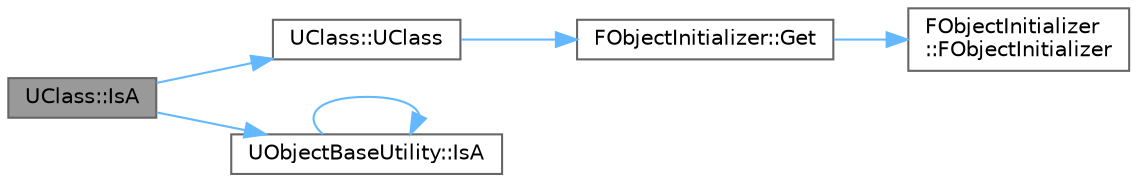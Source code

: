 digraph "UClass::IsA"
{
 // INTERACTIVE_SVG=YES
 // LATEX_PDF_SIZE
  bgcolor="transparent";
  edge [fontname=Helvetica,fontsize=10,labelfontname=Helvetica,labelfontsize=10];
  node [fontname=Helvetica,fontsize=10,shape=box,height=0.2,width=0.4];
  rankdir="LR";
  Node1 [id="Node000001",label="UClass::IsA",height=0.2,width=0.4,color="gray40", fillcolor="grey60", style="filled", fontcolor="black",tooltip="This signature intentionally hides the method declared in UObjectBaseUtility to make it private."];
  Node1 -> Node2 [id="edge1_Node000001_Node000002",color="steelblue1",style="solid",tooltip=" "];
  Node2 [id="Node000002",label="UClass::UClass",height=0.2,width=0.4,color="grey40", fillcolor="white", style="filled",URL="$d4/d77/classUClass.html#a3eaf7ab414407b1d5821cc1c9b371ae5",tooltip=" "];
  Node2 -> Node3 [id="edge2_Node000002_Node000003",color="steelblue1",style="solid",tooltip=" "];
  Node3 [id="Node000003",label="FObjectInitializer::Get",height=0.2,width=0.4,color="grey40", fillcolor="white", style="filled",URL="$d5/d7f/classFObjectInitializer.html#a3ab3a5eb9bb94e7fabd8f722288da7c7",tooltip="Gets ObjectInitializer for the currently constructed object."];
  Node3 -> Node4 [id="edge3_Node000003_Node000004",color="steelblue1",style="solid",tooltip=" "];
  Node4 [id="Node000004",label="FObjectInitializer\l::FObjectInitializer",height=0.2,width=0.4,color="grey40", fillcolor="white", style="filled",URL="$d5/d7f/classFObjectInitializer.html#ac956e895bb18d4becb2cbfdf1218233b",tooltip="Default Constructor, used when you are using the C++ \"new\" syntax."];
  Node1 -> Node5 [id="edge4_Node000001_Node000005",color="steelblue1",style="solid",tooltip=" "];
  Node5 [id="Node000005",label="UObjectBaseUtility::IsA",height=0.2,width=0.4,color="grey40", fillcolor="white", style="filled",URL="$d6/d7b/classUObjectBaseUtility.html#a2163b9a90e1684022756110ae769a399",tooltip="Returns true if this object is of the template type."];
  Node5 -> Node5 [id="edge5_Node000005_Node000005",color="steelblue1",style="solid",tooltip=" "];
}
